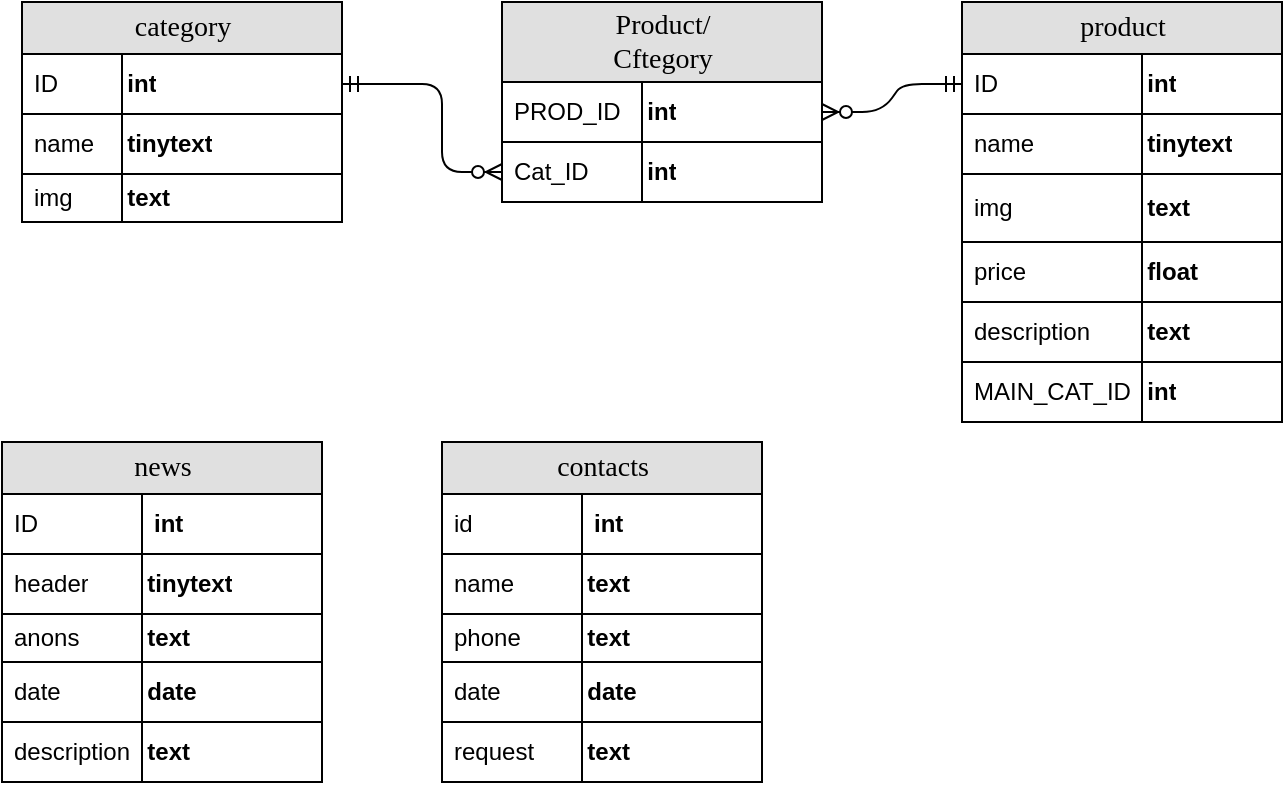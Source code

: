 <mxfile version="13.5.1" type="github">
  <diagram name="Page-1" id="e56a1550-8fbb-45ad-956c-1786394a9013">
    <mxGraphModel dx="2022" dy="764" grid="1" gridSize="10" guides="1" tooltips="1" connect="1" arrows="1" fold="1" page="1" pageScale="1" pageWidth="1100" pageHeight="850" background="#ffffff" math="0" shadow="0">
      <root>
        <mxCell id="0" />
        <mxCell id="1" parent="0" />
        <mxCell id="2e49270ec7c68f3f-57" value="" style="edgeStyle=orthogonalEdgeStyle;html=1;endArrow=ERmandOne;startArrow=ERzeroToMany;labelBackgroundColor=none;fontFamily=Verdana;fontSize=14;entryX=1;entryY=0.5;entryDx=0;entryDy=0;exitX=0;exitY=0.5;exitDx=0;exitDy=0;endFill=0;startFill=1;" parent="1" source="W1fIt6kgqAftNLDz1BOD-9" target="W1fIt6kgqAftNLDz1BOD-1" edge="1">
          <mxGeometry width="100" height="100" relative="1" as="geometry">
            <mxPoint x="330" y="270" as="sourcePoint" />
            <mxPoint x="450" y="211" as="targetPoint" />
            <Array as="points">
              <mxPoint x="330" y="215" />
              <mxPoint x="330" y="171" />
            </Array>
          </mxGeometry>
        </mxCell>
        <mxCell id="2e49270ec7c68f3f-60" value="" style="edgeStyle=entityRelationEdgeStyle;html=1;endArrow=ERmandOne;startArrow=ERzeroToMany;labelBackgroundColor=none;fontFamily=Verdana;fontSize=14;exitX=1;exitY=0.5;entryX=0;entryY=0.5;exitDx=0;exitDy=0;startFill=1;endFill=0;entryDx=0;entryDy=0;" parent="1" source="W1fIt6kgqAftNLDz1BOD-7" target="W1fIt6kgqAftNLDz1BOD-16" edge="1">
          <mxGeometry width="100" height="100" relative="1" as="geometry">
            <mxPoint x="450" y="621" as="sourcePoint" />
            <mxPoint x="590" y="229" as="targetPoint" />
          </mxGeometry>
        </mxCell>
        <mxCell id="2e49270ec7c68f3f-1" value="category" style="swimlane;html=1;fontStyle=0;childLayout=stackLayout;horizontal=1;startSize=26;fillColor=#e0e0e0;horizontalStack=0;resizeParent=1;resizeLast=0;collapsible=1;marginBottom=0;swimlaneFillColor=#ffffff;align=center;rounded=0;shadow=0;comic=0;labelBackgroundColor=none;strokeWidth=1;fontFamily=Verdana;fontSize=14" parent="1" vertex="1">
          <mxGeometry x="120" y="130" width="160" height="110" as="geometry" />
        </mxCell>
        <mxCell id="W1fIt6kgqAftNLDz1BOD-1" value="&amp;nbsp; &amp;nbsp; &amp;nbsp;int" style="shape=partialRectangle;top=0;left=0;right=0;bottom=1;html=1;align=left;verticalAlign=middle;fillColor=none;spacingLeft=34;spacingRight=4;whiteSpace=wrap;overflow=hidden;rotatable=0;points=[[0,0.5],[1,0.5]];portConstraint=eastwest;dropTarget=0;fontStyle=1;" vertex="1" parent="2e49270ec7c68f3f-1">
          <mxGeometry y="26" width="160" height="30" as="geometry" />
        </mxCell>
        <mxCell id="W1fIt6kgqAftNLDz1BOD-2" value="ID" style="shape=partialRectangle;top=0;left=0;bottom=0;html=1;fillColor=none;align=left;verticalAlign=middle;spacingLeft=4;spacingRight=4;whiteSpace=wrap;overflow=hidden;rotatable=0;points=[];portConstraint=eastwest;part=1;" vertex="1" connectable="0" parent="W1fIt6kgqAftNLDz1BOD-1">
          <mxGeometry width="50" height="30" as="geometry" />
        </mxCell>
        <mxCell id="W1fIt6kgqAftNLDz1BOD-3" value="&amp;nbsp; &amp;nbsp; &amp;nbsp;tinytext" style="shape=partialRectangle;top=0;left=0;right=0;bottom=1;html=1;align=left;verticalAlign=middle;fillColor=none;spacingLeft=34;spacingRight=4;whiteSpace=wrap;overflow=hidden;rotatable=0;points=[[0,0.5],[1,0.5]];portConstraint=eastwest;dropTarget=0;fontStyle=1;" vertex="1" parent="2e49270ec7c68f3f-1">
          <mxGeometry y="56" width="160" height="30" as="geometry" />
        </mxCell>
        <mxCell id="W1fIt6kgqAftNLDz1BOD-4" value="name" style="shape=partialRectangle;top=0;left=0;bottom=0;html=1;fillColor=none;align=left;verticalAlign=middle;spacingLeft=4;spacingRight=4;whiteSpace=wrap;overflow=hidden;rotatable=0;points=[];portConstraint=eastwest;part=1;" vertex="1" connectable="0" parent="W1fIt6kgqAftNLDz1BOD-3">
          <mxGeometry width="50" height="30" as="geometry" />
        </mxCell>
        <mxCell id="W1fIt6kgqAftNLDz1BOD-5" value="&amp;nbsp; &amp;nbsp; &amp;nbsp;text" style="shape=partialRectangle;top=0;left=0;right=0;bottom=1;html=1;align=left;verticalAlign=middle;fillColor=none;spacingLeft=34;spacingRight=4;whiteSpace=wrap;overflow=hidden;rotatable=0;points=[[0,0.5],[1,0.5]];portConstraint=eastwest;dropTarget=0;fontStyle=1;" vertex="1" parent="2e49270ec7c68f3f-1">
          <mxGeometry y="86" width="160" height="24" as="geometry" />
        </mxCell>
        <mxCell id="W1fIt6kgqAftNLDz1BOD-6" value="img" style="shape=partialRectangle;top=0;left=0;bottom=0;html=1;fillColor=none;align=left;verticalAlign=middle;spacingLeft=4;spacingRight=4;whiteSpace=wrap;overflow=hidden;rotatable=0;points=[];portConstraint=eastwest;part=1;" vertex="1" connectable="0" parent="W1fIt6kgqAftNLDz1BOD-5">
          <mxGeometry width="50" height="24" as="geometry" />
        </mxCell>
        <mxCell id="2e49270ec7c68f3f-8" value="Product/&lt;br&gt;Cftegory" style="swimlane;html=1;fontStyle=0;childLayout=stackLayout;horizontal=1;startSize=40;fillColor=#e0e0e0;horizontalStack=0;resizeParent=1;resizeLast=0;collapsible=1;marginBottom=0;swimlaneFillColor=#ffffff;align=center;rounded=0;shadow=0;comic=0;labelBackgroundColor=none;strokeWidth=1;fontFamily=Verdana;fontSize=14;swimlaneLine=1;" parent="1" vertex="1">
          <mxGeometry x="360" y="130" width="160" height="100" as="geometry" />
        </mxCell>
        <mxCell id="W1fIt6kgqAftNLDz1BOD-7" value="&amp;nbsp; &amp;nbsp; &amp;nbsp; &amp;nbsp; &amp;nbsp; &amp;nbsp;int" style="shape=partialRectangle;top=0;left=0;right=0;bottom=1;html=1;align=left;verticalAlign=middle;fillColor=none;spacingLeft=34;spacingRight=4;whiteSpace=wrap;overflow=hidden;rotatable=0;points=[[0,0.5],[1,0.5]];portConstraint=eastwest;dropTarget=0;fontStyle=1;" vertex="1" parent="2e49270ec7c68f3f-8">
          <mxGeometry y="40" width="160" height="30" as="geometry" />
        </mxCell>
        <mxCell id="W1fIt6kgqAftNLDz1BOD-8" value="PROD_ID" style="shape=partialRectangle;top=0;left=0;bottom=0;html=1;fillColor=none;align=left;verticalAlign=middle;spacingLeft=4;spacingRight=4;whiteSpace=wrap;overflow=hidden;rotatable=0;points=[];portConstraint=eastwest;part=1;" vertex="1" connectable="0" parent="W1fIt6kgqAftNLDz1BOD-7">
          <mxGeometry width="70" height="30" as="geometry" />
        </mxCell>
        <mxCell id="W1fIt6kgqAftNLDz1BOD-9" value="&amp;nbsp; &amp;nbsp; &amp;nbsp; &amp;nbsp; &amp;nbsp; &amp;nbsp;int" style="shape=partialRectangle;top=0;left=0;right=0;bottom=1;html=1;align=left;verticalAlign=middle;fillColor=none;spacingLeft=34;spacingRight=4;whiteSpace=wrap;overflow=hidden;rotatable=0;points=[[0,0.5],[1,0.5]];portConstraint=eastwest;dropTarget=0;fontStyle=1;" vertex="1" parent="2e49270ec7c68f3f-8">
          <mxGeometry y="70" width="160" height="30" as="geometry" />
        </mxCell>
        <mxCell id="W1fIt6kgqAftNLDz1BOD-10" value="Cat_ID" style="shape=partialRectangle;top=0;left=0;bottom=0;html=1;fillColor=none;align=left;verticalAlign=middle;spacingLeft=4;spacingRight=4;whiteSpace=wrap;overflow=hidden;rotatable=0;points=[];portConstraint=eastwest;part=1;" vertex="1" connectable="0" parent="W1fIt6kgqAftNLDz1BOD-9">
          <mxGeometry width="70" height="30" as="geometry" />
        </mxCell>
        <mxCell id="2e49270ec7c68f3f-30" value="product" style="swimlane;html=1;fontStyle=0;childLayout=stackLayout;horizontal=1;startSize=26;fillColor=#e0e0e0;horizontalStack=0;resizeParent=1;resizeLast=0;collapsible=1;marginBottom=0;swimlaneFillColor=#ffffff;align=center;rounded=0;shadow=0;comic=0;labelBackgroundColor=none;strokeWidth=1;fontFamily=Verdana;fontSize=14" parent="1" vertex="1">
          <mxGeometry x="590" y="130" width="160" height="210" as="geometry" />
        </mxCell>
        <mxCell id="W1fIt6kgqAftNLDz1BOD-16" value="&amp;nbsp; &amp;nbsp; &amp;nbsp; &amp;nbsp; &amp;nbsp; &amp;nbsp; &amp;nbsp; &amp;nbsp; &amp;nbsp;int" style="shape=partialRectangle;top=0;left=0;right=0;bottom=1;html=1;align=left;verticalAlign=middle;fillColor=none;spacingLeft=34;spacingRight=4;whiteSpace=wrap;overflow=hidden;rotatable=0;points=[[0,0.5],[1,0.5]];portConstraint=eastwest;dropTarget=0;fontStyle=1;" vertex="1" parent="2e49270ec7c68f3f-30">
          <mxGeometry y="26" width="160" height="30" as="geometry" />
        </mxCell>
        <mxCell id="W1fIt6kgqAftNLDz1BOD-17" value="ID" style="shape=partialRectangle;top=0;left=0;bottom=0;html=1;fillColor=none;align=left;verticalAlign=middle;spacingLeft=4;spacingRight=4;whiteSpace=wrap;overflow=hidden;rotatable=0;points=[];portConstraint=eastwest;part=1;" vertex="1" connectable="0" parent="W1fIt6kgqAftNLDz1BOD-16">
          <mxGeometry width="90" height="30" as="geometry" />
        </mxCell>
        <mxCell id="W1fIt6kgqAftNLDz1BOD-18" value="&amp;nbsp; &amp;nbsp; &amp;nbsp; &amp;nbsp; &amp;nbsp; &amp;nbsp; &amp;nbsp; &amp;nbsp; &amp;nbsp;tinytext" style="shape=partialRectangle;top=0;left=0;right=0;bottom=1;html=1;align=left;verticalAlign=middle;fillColor=none;spacingLeft=34;spacingRight=4;whiteSpace=wrap;overflow=hidden;rotatable=0;points=[[0,0.5],[1,0.5]];portConstraint=eastwest;dropTarget=0;fontStyle=1;" vertex="1" parent="2e49270ec7c68f3f-30">
          <mxGeometry y="56" width="160" height="30" as="geometry" />
        </mxCell>
        <mxCell id="W1fIt6kgqAftNLDz1BOD-19" value="name" style="shape=partialRectangle;top=0;left=0;bottom=0;html=1;fillColor=none;align=left;verticalAlign=middle;spacingLeft=4;spacingRight=4;whiteSpace=wrap;overflow=hidden;rotatable=0;points=[];portConstraint=eastwest;part=1;" vertex="1" connectable="0" parent="W1fIt6kgqAftNLDz1BOD-18">
          <mxGeometry width="90" height="30" as="geometry" />
        </mxCell>
        <mxCell id="W1fIt6kgqAftNLDz1BOD-20" value="&amp;nbsp; &amp;nbsp; &amp;nbsp; &amp;nbsp; &amp;nbsp; &amp;nbsp; &amp;nbsp; &amp;nbsp; &amp;nbsp;text" style="shape=partialRectangle;top=0;left=0;right=0;bottom=1;html=1;align=left;verticalAlign=middle;fillColor=none;spacingLeft=34;spacingRight=4;whiteSpace=wrap;overflow=hidden;rotatable=0;points=[[0,0.5],[1,0.5]];portConstraint=eastwest;dropTarget=0;fontStyle=1;" vertex="1" parent="2e49270ec7c68f3f-30">
          <mxGeometry y="86" width="160" height="34" as="geometry" />
        </mxCell>
        <mxCell id="W1fIt6kgqAftNLDz1BOD-21" value="img" style="shape=partialRectangle;top=0;left=0;bottom=0;html=1;fillColor=none;align=left;verticalAlign=middle;spacingLeft=4;spacingRight=4;whiteSpace=wrap;overflow=hidden;rotatable=0;points=[];portConstraint=eastwest;part=1;" vertex="1" connectable="0" parent="W1fIt6kgqAftNLDz1BOD-20">
          <mxGeometry width="90" height="34" as="geometry" />
        </mxCell>
        <mxCell id="W1fIt6kgqAftNLDz1BOD-22" value="&amp;nbsp; &amp;nbsp; &amp;nbsp; &amp;nbsp; &amp;nbsp; &amp;nbsp; &amp;nbsp; &amp;nbsp; &amp;nbsp;float" style="shape=partialRectangle;top=0;left=0;right=0;bottom=1;html=1;align=left;verticalAlign=middle;fillColor=none;spacingLeft=34;spacingRight=4;whiteSpace=wrap;overflow=hidden;rotatable=0;points=[[0,0.5],[1,0.5]];portConstraint=eastwest;dropTarget=0;fontStyle=1;" vertex="1" parent="2e49270ec7c68f3f-30">
          <mxGeometry y="120" width="160" height="30" as="geometry" />
        </mxCell>
        <mxCell id="W1fIt6kgqAftNLDz1BOD-23" value="price" style="shape=partialRectangle;top=0;left=0;bottom=0;html=1;fillColor=none;align=left;verticalAlign=middle;spacingLeft=4;spacingRight=4;whiteSpace=wrap;overflow=hidden;rotatable=0;points=[];portConstraint=eastwest;part=1;" vertex="1" connectable="0" parent="W1fIt6kgqAftNLDz1BOD-22">
          <mxGeometry width="90" height="30" as="geometry" />
        </mxCell>
        <mxCell id="W1fIt6kgqAftNLDz1BOD-24" value="&amp;nbsp; &amp;nbsp; &amp;nbsp; &amp;nbsp; &amp;nbsp; &amp;nbsp; &amp;nbsp; &amp;nbsp; &amp;nbsp;text" style="shape=partialRectangle;top=0;left=0;right=0;bottom=1;html=1;align=left;verticalAlign=middle;fillColor=none;spacingLeft=34;spacingRight=4;whiteSpace=wrap;overflow=hidden;rotatable=0;points=[[0,0.5],[1,0.5]];portConstraint=eastwest;dropTarget=0;fontStyle=1;" vertex="1" parent="2e49270ec7c68f3f-30">
          <mxGeometry y="150" width="160" height="30" as="geometry" />
        </mxCell>
        <mxCell id="W1fIt6kgqAftNLDz1BOD-25" value="description" style="shape=partialRectangle;top=0;left=0;bottom=0;html=1;fillColor=none;align=left;verticalAlign=middle;spacingLeft=4;spacingRight=4;whiteSpace=wrap;overflow=hidden;rotatable=0;points=[];portConstraint=eastwest;part=1;" vertex="1" connectable="0" parent="W1fIt6kgqAftNLDz1BOD-24">
          <mxGeometry width="90" height="30" as="geometry" />
        </mxCell>
        <mxCell id="W1fIt6kgqAftNLDz1BOD-26" value="&amp;nbsp; &amp;nbsp; &amp;nbsp; &amp;nbsp; &amp;nbsp; &amp;nbsp; &amp;nbsp; &amp;nbsp; &amp;nbsp;int" style="shape=partialRectangle;top=0;left=0;right=0;bottom=1;html=1;align=left;verticalAlign=middle;fillColor=none;spacingLeft=34;spacingRight=4;whiteSpace=wrap;overflow=hidden;rotatable=0;points=[[0,0.5],[1,0.5]];portConstraint=eastwest;dropTarget=0;fontStyle=1;" vertex="1" parent="2e49270ec7c68f3f-30">
          <mxGeometry y="180" width="160" height="30" as="geometry" />
        </mxCell>
        <mxCell id="W1fIt6kgqAftNLDz1BOD-27" value="MAIN_CAT_ID" style="shape=partialRectangle;top=0;left=0;bottom=0;html=1;fillColor=none;align=left;verticalAlign=middle;spacingLeft=4;spacingRight=4;whiteSpace=wrap;overflow=hidden;rotatable=0;points=[];portConstraint=eastwest;part=1;" vertex="1" connectable="0" parent="W1fIt6kgqAftNLDz1BOD-26">
          <mxGeometry width="90" height="30" as="geometry" />
        </mxCell>
        <mxCell id="W1fIt6kgqAftNLDz1BOD-28" value="news" style="swimlane;html=1;fontStyle=0;childLayout=stackLayout;horizontal=1;startSize=26;fillColor=#e0e0e0;horizontalStack=0;resizeParent=1;resizeLast=0;collapsible=1;marginBottom=0;swimlaneFillColor=#ffffff;align=center;rounded=0;shadow=0;comic=0;labelBackgroundColor=none;strokeWidth=1;fontFamily=Verdana;fontSize=14" vertex="1" parent="1">
          <mxGeometry x="110" y="350" width="160" height="170" as="geometry" />
        </mxCell>
        <mxCell id="W1fIt6kgqAftNLDz1BOD-29" value="&amp;nbsp; &amp;nbsp; &amp;nbsp; &amp;nbsp; &amp;nbsp; &amp;nbsp; int" style="shape=partialRectangle;top=0;left=0;right=0;bottom=1;html=1;align=left;verticalAlign=middle;fillColor=none;spacingLeft=34;spacingRight=4;whiteSpace=wrap;overflow=hidden;rotatable=0;points=[[0,0.5],[1,0.5]];portConstraint=eastwest;dropTarget=0;fontStyle=1;" vertex="1" parent="W1fIt6kgqAftNLDz1BOD-28">
          <mxGeometry y="26" width="160" height="30" as="geometry" />
        </mxCell>
        <mxCell id="W1fIt6kgqAftNLDz1BOD-30" value="ID" style="shape=partialRectangle;top=0;left=0;bottom=0;html=1;fillColor=none;align=left;verticalAlign=middle;spacingLeft=4;spacingRight=4;whiteSpace=wrap;overflow=hidden;rotatable=0;points=[];portConstraint=eastwest;part=1;" vertex="1" connectable="0" parent="W1fIt6kgqAftNLDz1BOD-29">
          <mxGeometry width="70" height="30" as="geometry" />
        </mxCell>
        <mxCell id="W1fIt6kgqAftNLDz1BOD-31" value="&amp;nbsp; &amp;nbsp; &amp;nbsp; &amp;nbsp; &amp;nbsp; &amp;nbsp;tinytext" style="shape=partialRectangle;top=0;left=0;right=0;bottom=1;html=1;align=left;verticalAlign=middle;fillColor=none;spacingLeft=34;spacingRight=4;whiteSpace=wrap;overflow=hidden;rotatable=0;points=[[0,0.5],[1,0.5]];portConstraint=eastwest;dropTarget=0;fontStyle=1;" vertex="1" parent="W1fIt6kgqAftNLDz1BOD-28">
          <mxGeometry y="56" width="160" height="30" as="geometry" />
        </mxCell>
        <mxCell id="W1fIt6kgqAftNLDz1BOD-32" value="header" style="shape=partialRectangle;top=0;left=0;bottom=0;html=1;fillColor=none;align=left;verticalAlign=middle;spacingLeft=4;spacingRight=4;whiteSpace=wrap;overflow=hidden;rotatable=0;points=[];portConstraint=eastwest;part=1;" vertex="1" connectable="0" parent="W1fIt6kgqAftNLDz1BOD-31">
          <mxGeometry width="70" height="30" as="geometry" />
        </mxCell>
        <mxCell id="W1fIt6kgqAftNLDz1BOD-33" value="&amp;nbsp; &amp;nbsp; &amp;nbsp; &amp;nbsp; &amp;nbsp; &amp;nbsp;text" style="shape=partialRectangle;top=0;left=0;right=0;bottom=1;html=1;align=left;verticalAlign=middle;fillColor=none;spacingLeft=34;spacingRight=4;whiteSpace=wrap;overflow=hidden;rotatable=0;points=[[0,0.5],[1,0.5]];portConstraint=eastwest;dropTarget=0;fontStyle=1;" vertex="1" parent="W1fIt6kgqAftNLDz1BOD-28">
          <mxGeometry y="86" width="160" height="24" as="geometry" />
        </mxCell>
        <mxCell id="W1fIt6kgqAftNLDz1BOD-34" value="anons" style="shape=partialRectangle;top=0;left=0;bottom=0;html=1;fillColor=none;align=left;verticalAlign=middle;spacingLeft=4;spacingRight=4;whiteSpace=wrap;overflow=hidden;rotatable=0;points=[];portConstraint=eastwest;part=1;" vertex="1" connectable="0" parent="W1fIt6kgqAftNLDz1BOD-33">
          <mxGeometry width="70" height="24" as="geometry" />
        </mxCell>
        <mxCell id="W1fIt6kgqAftNLDz1BOD-37" value="&amp;nbsp; &amp;nbsp; &amp;nbsp; &amp;nbsp; &amp;nbsp; &amp;nbsp;date" style="shape=partialRectangle;top=0;left=0;right=0;bottom=1;html=1;align=left;verticalAlign=middle;fillColor=none;spacingLeft=34;spacingRight=4;whiteSpace=wrap;overflow=hidden;rotatable=0;points=[[0,0.5],[1,0.5]];portConstraint=eastwest;dropTarget=0;fontStyle=1;" vertex="1" parent="W1fIt6kgqAftNLDz1BOD-28">
          <mxGeometry y="110" width="160" height="30" as="geometry" />
        </mxCell>
        <mxCell id="W1fIt6kgqAftNLDz1BOD-38" value="date" style="shape=partialRectangle;top=0;left=0;bottom=0;html=1;fillColor=none;align=left;verticalAlign=middle;spacingLeft=4;spacingRight=4;whiteSpace=wrap;overflow=hidden;rotatable=0;points=[];portConstraint=eastwest;part=1;" vertex="1" connectable="0" parent="W1fIt6kgqAftNLDz1BOD-37">
          <mxGeometry width="70" height="30" as="geometry" />
        </mxCell>
        <mxCell id="W1fIt6kgqAftNLDz1BOD-35" value="&amp;nbsp; &amp;nbsp; &amp;nbsp; &amp;nbsp; &amp;nbsp; &amp;nbsp;text" style="shape=partialRectangle;top=0;left=0;right=0;bottom=1;html=1;align=left;verticalAlign=middle;fillColor=none;spacingLeft=34;spacingRight=4;whiteSpace=wrap;overflow=hidden;rotatable=0;points=[[0,0.5],[1,0.5]];portConstraint=eastwest;dropTarget=0;fontStyle=1;" vertex="1" parent="W1fIt6kgqAftNLDz1BOD-28">
          <mxGeometry y="140" width="160" height="30" as="geometry" />
        </mxCell>
        <mxCell id="W1fIt6kgqAftNLDz1BOD-36" value="description" style="shape=partialRectangle;top=0;left=0;bottom=0;html=1;fillColor=none;align=left;verticalAlign=middle;spacingLeft=4;spacingRight=4;whiteSpace=wrap;overflow=hidden;rotatable=0;points=[];portConstraint=eastwest;part=1;" vertex="1" connectable="0" parent="W1fIt6kgqAftNLDz1BOD-35">
          <mxGeometry width="70" height="30" as="geometry" />
        </mxCell>
        <mxCell id="W1fIt6kgqAftNLDz1BOD-39" value="contacts" style="swimlane;html=1;fontStyle=0;childLayout=stackLayout;horizontal=1;startSize=26;fillColor=#e0e0e0;horizontalStack=0;resizeParent=1;resizeLast=0;collapsible=1;marginBottom=0;swimlaneFillColor=#ffffff;align=center;rounded=0;shadow=0;comic=0;labelBackgroundColor=none;strokeWidth=1;fontFamily=Verdana;fontSize=14" vertex="1" parent="1">
          <mxGeometry x="330" y="350" width="160" height="170" as="geometry" />
        </mxCell>
        <mxCell id="W1fIt6kgqAftNLDz1BOD-40" value="&amp;nbsp; &amp;nbsp; &amp;nbsp; &amp;nbsp; &amp;nbsp; &amp;nbsp; int" style="shape=partialRectangle;top=0;left=0;right=0;bottom=1;html=1;align=left;verticalAlign=middle;fillColor=none;spacingLeft=34;spacingRight=4;whiteSpace=wrap;overflow=hidden;rotatable=0;points=[[0,0.5],[1,0.5]];portConstraint=eastwest;dropTarget=0;fontStyle=1;" vertex="1" parent="W1fIt6kgqAftNLDz1BOD-39">
          <mxGeometry y="26" width="160" height="30" as="geometry" />
        </mxCell>
        <mxCell id="W1fIt6kgqAftNLDz1BOD-41" value="id" style="shape=partialRectangle;top=0;left=0;bottom=0;html=1;fillColor=none;align=left;verticalAlign=middle;spacingLeft=4;spacingRight=4;whiteSpace=wrap;overflow=hidden;rotatable=0;points=[];portConstraint=eastwest;part=1;" vertex="1" connectable="0" parent="W1fIt6kgqAftNLDz1BOD-40">
          <mxGeometry width="70" height="30" as="geometry" />
        </mxCell>
        <mxCell id="W1fIt6kgqAftNLDz1BOD-42" value="&amp;nbsp; &amp;nbsp; &amp;nbsp; &amp;nbsp; &amp;nbsp; &amp;nbsp;text" style="shape=partialRectangle;top=0;left=0;right=0;bottom=1;html=1;align=left;verticalAlign=middle;fillColor=none;spacingLeft=34;spacingRight=4;whiteSpace=wrap;overflow=hidden;rotatable=0;points=[[0,0.5],[1,0.5]];portConstraint=eastwest;dropTarget=0;fontStyle=1;" vertex="1" parent="W1fIt6kgqAftNLDz1BOD-39">
          <mxGeometry y="56" width="160" height="30" as="geometry" />
        </mxCell>
        <mxCell id="W1fIt6kgqAftNLDz1BOD-43" value="name" style="shape=partialRectangle;top=0;left=0;bottom=0;html=1;fillColor=none;align=left;verticalAlign=middle;spacingLeft=4;spacingRight=4;whiteSpace=wrap;overflow=hidden;rotatable=0;points=[];portConstraint=eastwest;part=1;" vertex="1" connectable="0" parent="W1fIt6kgqAftNLDz1BOD-42">
          <mxGeometry width="70" height="30" as="geometry" />
        </mxCell>
        <mxCell id="W1fIt6kgqAftNLDz1BOD-44" value="&amp;nbsp; &amp;nbsp; &amp;nbsp; &amp;nbsp; &amp;nbsp; &amp;nbsp;text" style="shape=partialRectangle;top=0;left=0;right=0;bottom=1;html=1;align=left;verticalAlign=middle;fillColor=none;spacingLeft=34;spacingRight=4;whiteSpace=wrap;overflow=hidden;rotatable=0;points=[[0,0.5],[1,0.5]];portConstraint=eastwest;dropTarget=0;fontStyle=1;" vertex="1" parent="W1fIt6kgqAftNLDz1BOD-39">
          <mxGeometry y="86" width="160" height="24" as="geometry" />
        </mxCell>
        <mxCell id="W1fIt6kgqAftNLDz1BOD-45" value="phone" style="shape=partialRectangle;top=0;left=0;bottom=0;html=1;fillColor=none;align=left;verticalAlign=middle;spacingLeft=4;spacingRight=4;whiteSpace=wrap;overflow=hidden;rotatable=0;points=[];portConstraint=eastwest;part=1;" vertex="1" connectable="0" parent="W1fIt6kgqAftNLDz1BOD-44">
          <mxGeometry width="70" height="24" as="geometry" />
        </mxCell>
        <mxCell id="W1fIt6kgqAftNLDz1BOD-46" value="&amp;nbsp; &amp;nbsp; &amp;nbsp; &amp;nbsp; &amp;nbsp; &amp;nbsp;date" style="shape=partialRectangle;top=0;left=0;right=0;bottom=1;html=1;align=left;verticalAlign=middle;fillColor=none;spacingLeft=34;spacingRight=4;whiteSpace=wrap;overflow=hidden;rotatable=0;points=[[0,0.5],[1,0.5]];portConstraint=eastwest;dropTarget=0;fontStyle=1;" vertex="1" parent="W1fIt6kgqAftNLDz1BOD-39">
          <mxGeometry y="110" width="160" height="30" as="geometry" />
        </mxCell>
        <mxCell id="W1fIt6kgqAftNLDz1BOD-47" value="date" style="shape=partialRectangle;top=0;left=0;bottom=0;html=1;fillColor=none;align=left;verticalAlign=middle;spacingLeft=4;spacingRight=4;whiteSpace=wrap;overflow=hidden;rotatable=0;points=[];portConstraint=eastwest;part=1;" vertex="1" connectable="0" parent="W1fIt6kgqAftNLDz1BOD-46">
          <mxGeometry width="70" height="30" as="geometry" />
        </mxCell>
        <mxCell id="W1fIt6kgqAftNLDz1BOD-48" value="&amp;nbsp; &amp;nbsp; &amp;nbsp; &amp;nbsp; &amp;nbsp; &amp;nbsp;text" style="shape=partialRectangle;top=0;left=0;right=0;bottom=1;html=1;align=left;verticalAlign=middle;fillColor=none;spacingLeft=34;spacingRight=4;whiteSpace=wrap;overflow=hidden;rotatable=0;points=[[0,0.5],[1,0.5]];portConstraint=eastwest;dropTarget=0;fontStyle=1;" vertex="1" parent="W1fIt6kgqAftNLDz1BOD-39">
          <mxGeometry y="140" width="160" height="30" as="geometry" />
        </mxCell>
        <mxCell id="W1fIt6kgqAftNLDz1BOD-49" value="request" style="shape=partialRectangle;top=0;left=0;bottom=0;html=1;fillColor=none;align=left;verticalAlign=middle;spacingLeft=4;spacingRight=4;whiteSpace=wrap;overflow=hidden;rotatable=0;points=[];portConstraint=eastwest;part=1;" vertex="1" connectable="0" parent="W1fIt6kgqAftNLDz1BOD-48">
          <mxGeometry width="70" height="30" as="geometry" />
        </mxCell>
      </root>
    </mxGraphModel>
  </diagram>
</mxfile>
